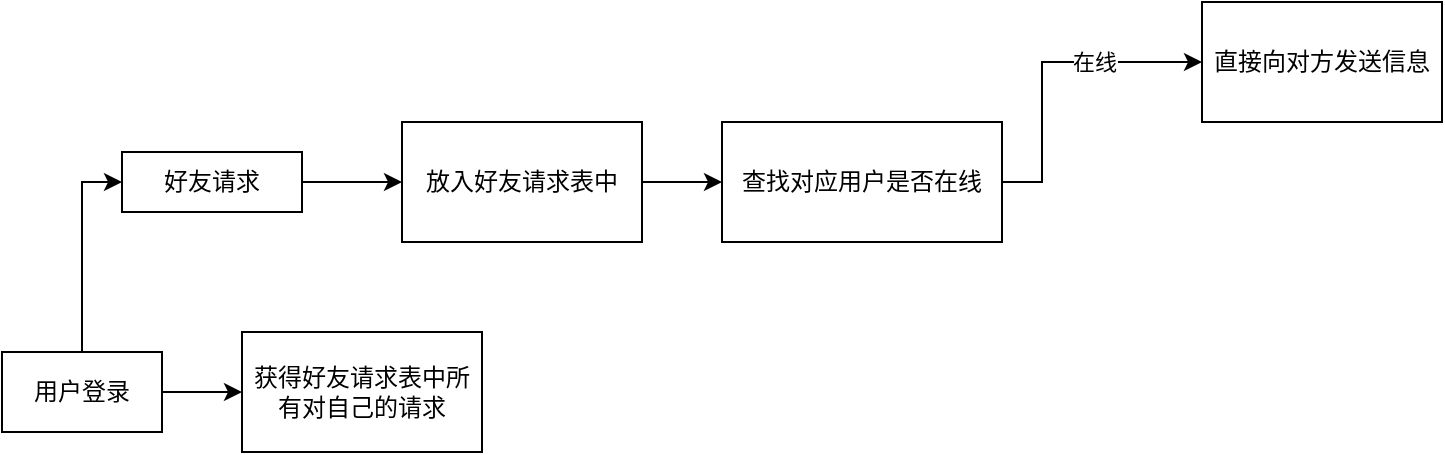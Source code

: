 <mxfile version="24.7.5">
  <diagram name="第 1 页" id="HzlHJ5iqALHUvkOQiMzU">
    <mxGraphModel dx="1207" dy="703" grid="1" gridSize="10" guides="1" tooltips="1" connect="1" arrows="1" fold="1" page="1" pageScale="1" pageWidth="827" pageHeight="1169" math="0" shadow="0">
      <root>
        <mxCell id="0" />
        <mxCell id="1" parent="0" />
        <mxCell id="UCNJ7Zu5beTsH6Dx-gZT-3" style="edgeStyle=orthogonalEdgeStyle;rounded=0;orthogonalLoop=1;jettySize=auto;html=1;entryX=0;entryY=0.5;entryDx=0;entryDy=0;" edge="1" parent="1" source="UCNJ7Zu5beTsH6Dx-gZT-1" target="UCNJ7Zu5beTsH6Dx-gZT-2">
          <mxGeometry relative="1" as="geometry" />
        </mxCell>
        <mxCell id="UCNJ7Zu5beTsH6Dx-gZT-1" value="好友请求" style="rounded=0;whiteSpace=wrap;html=1;" vertex="1" parent="1">
          <mxGeometry x="80" y="250" width="90" height="30" as="geometry" />
        </mxCell>
        <mxCell id="UCNJ7Zu5beTsH6Dx-gZT-5" style="edgeStyle=orthogonalEdgeStyle;rounded=0;orthogonalLoop=1;jettySize=auto;html=1;entryX=0;entryY=0.5;entryDx=0;entryDy=0;" edge="1" parent="1" source="UCNJ7Zu5beTsH6Dx-gZT-2" target="UCNJ7Zu5beTsH6Dx-gZT-4">
          <mxGeometry relative="1" as="geometry" />
        </mxCell>
        <mxCell id="UCNJ7Zu5beTsH6Dx-gZT-2" value="放入好友请求表中" style="rounded=0;whiteSpace=wrap;html=1;" vertex="1" parent="1">
          <mxGeometry x="220" y="235" width="120" height="60" as="geometry" />
        </mxCell>
        <mxCell id="UCNJ7Zu5beTsH6Dx-gZT-7" style="edgeStyle=orthogonalEdgeStyle;rounded=0;orthogonalLoop=1;jettySize=auto;html=1;entryX=0;entryY=0.5;entryDx=0;entryDy=0;" edge="1" parent="1" source="UCNJ7Zu5beTsH6Dx-gZT-4" target="UCNJ7Zu5beTsH6Dx-gZT-6">
          <mxGeometry relative="1" as="geometry">
            <Array as="points">
              <mxPoint x="540" y="265" />
              <mxPoint x="540" y="205" />
            </Array>
          </mxGeometry>
        </mxCell>
        <mxCell id="UCNJ7Zu5beTsH6Dx-gZT-8" value="在线" style="edgeLabel;html=1;align=center;verticalAlign=middle;resizable=0;points=[];" vertex="1" connectable="0" parent="UCNJ7Zu5beTsH6Dx-gZT-7">
          <mxGeometry x="0.32" relative="1" as="geometry">
            <mxPoint as="offset" />
          </mxGeometry>
        </mxCell>
        <mxCell id="UCNJ7Zu5beTsH6Dx-gZT-4" value="查找对应用户是否在线" style="rounded=0;whiteSpace=wrap;html=1;" vertex="1" parent="1">
          <mxGeometry x="380" y="235" width="140" height="60" as="geometry" />
        </mxCell>
        <mxCell id="UCNJ7Zu5beTsH6Dx-gZT-6" value="直接向对方发送信息" style="rounded=0;whiteSpace=wrap;html=1;" vertex="1" parent="1">
          <mxGeometry x="620" y="175" width="120" height="60" as="geometry" />
        </mxCell>
        <mxCell id="UCNJ7Zu5beTsH6Dx-gZT-10" style="edgeStyle=orthogonalEdgeStyle;rounded=0;orthogonalLoop=1;jettySize=auto;html=1;entryX=0;entryY=0.5;entryDx=0;entryDy=0;" edge="1" parent="1" source="UCNJ7Zu5beTsH6Dx-gZT-9" target="UCNJ7Zu5beTsH6Dx-gZT-1">
          <mxGeometry relative="1" as="geometry" />
        </mxCell>
        <mxCell id="UCNJ7Zu5beTsH6Dx-gZT-12" style="edgeStyle=orthogonalEdgeStyle;rounded=0;orthogonalLoop=1;jettySize=auto;html=1;entryX=0;entryY=0.5;entryDx=0;entryDy=0;" edge="1" parent="1" source="UCNJ7Zu5beTsH6Dx-gZT-9" target="UCNJ7Zu5beTsH6Dx-gZT-11">
          <mxGeometry relative="1" as="geometry" />
        </mxCell>
        <mxCell id="UCNJ7Zu5beTsH6Dx-gZT-9" value="用户登录" style="rounded=0;whiteSpace=wrap;html=1;" vertex="1" parent="1">
          <mxGeometry x="20" y="350" width="80" height="40" as="geometry" />
        </mxCell>
        <mxCell id="UCNJ7Zu5beTsH6Dx-gZT-11" value="获得好友请求表中所有对自己的请求" style="rounded=0;whiteSpace=wrap;html=1;" vertex="1" parent="1">
          <mxGeometry x="140" y="340" width="120" height="60" as="geometry" />
        </mxCell>
      </root>
    </mxGraphModel>
  </diagram>
</mxfile>
